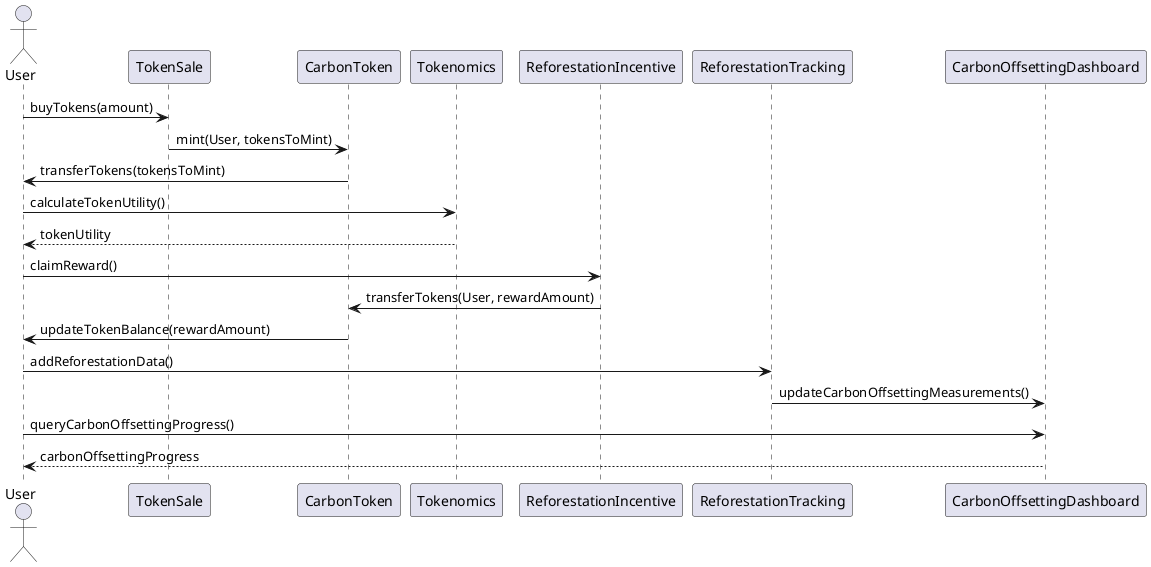 @startuml

actor User

participant TokenSale as TS
participant CarbonToken as CT
participant Tokenomics as TM
participant ReforestationIncentive as RI
participant ReforestationTracking as RT
participant CarbonOffsettingDashboard as COD

User -> TS: buyTokens(amount)
TS -> CT: mint(User, tokensToMint)
CT -> User: transferTokens(tokensToMint)
User -> TM: calculateTokenUtility()
TM --> User: tokenUtility
User -> RI: claimReward()
RI -> CT: transferTokens(User, rewardAmount)
CT -> User: updateTokenBalance(rewardAmount)
User -> RT: addReforestationData()
RT -> COD: updateCarbonOffsettingMeasurements()
User -> COD: queryCarbonOffsettingProgress()
COD --> User: carbonOffsettingProgress

@enduml
